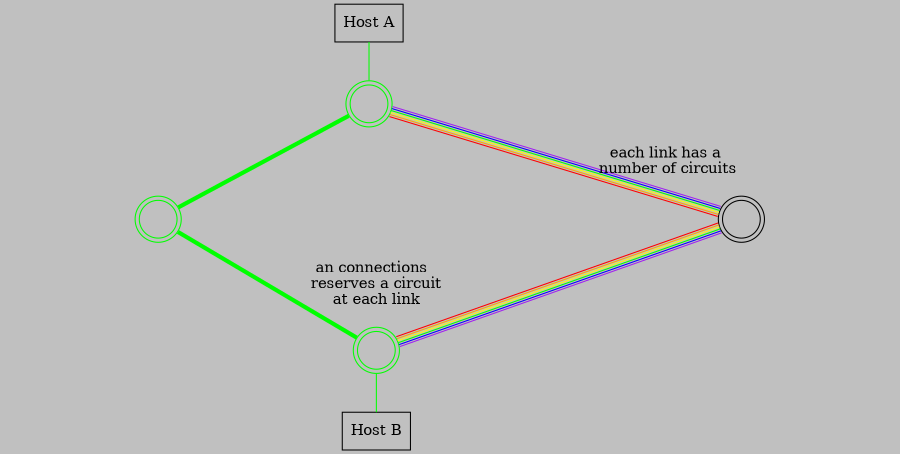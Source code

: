 graph D {
	bgcolor=gray;
	size="6,6";
	ratio=0.5;
	fiexedsize=true;
	
	{
		node [color=black, shape=box];
		host_a [label="Host A"];
		host_b [label="Host B"];
	}
	{
		node [color=green label="", shape=doublecircle];
		node_1;
		node_2;		
		node_4;
	}
	{
		node [color=black, label="", shape=doublecircle];
		node_3;
	}

	{
		edge [color="green"]
		host_a -- node_1;
		node_4 -- host_b;
	}
	{
		edge [penwidth=4,color="green"]
		node_1 -- node_2;
		node_2 -- node_4[label="an connections \n reserves a circuit\n at each link"];
	}
	{
		edge [color="red:orange:yellow:green:blue:purple"]
		node_1 -- node_3[label="each link has a \nnumber of circuits"];
		node_3 -- node_4;
	}
	
}